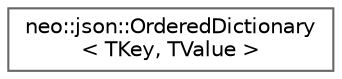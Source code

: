 digraph "Graphical Class Hierarchy"
{
 // LATEX_PDF_SIZE
  bgcolor="transparent";
  edge [fontname=Helvetica,fontsize=10,labelfontname=Helvetica,labelfontsize=10];
  node [fontname=Helvetica,fontsize=10,shape=box,height=0.2,width=0.4];
  rankdir="LR";
  Node0 [id="Node000000",label="neo::json::OrderedDictionary\l\< TKey, TValue \>",height=0.2,width=0.4,color="grey40", fillcolor="white", style="filled",URL="$classneo_1_1json_1_1_ordered_dictionary.html",tooltip="An ordered dictionary that maintains insertion order."];
}

